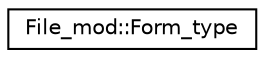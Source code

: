 digraph "Graphical Class Hierarchy"
{
 // LATEX_PDF_SIZE
  edge [fontname="Helvetica",fontsize="10",labelfontname="Helvetica",labelfontsize="10"];
  node [fontname="Helvetica",fontsize="10",shape=record];
  rankdir="LR";
  Node0 [label="File_mod::Form_type",height=0.2,width=0.4,color="black", fillcolor="white", style="filled",URL="$structFile__mod_1_1Form__type.html",tooltip=" "];
}
